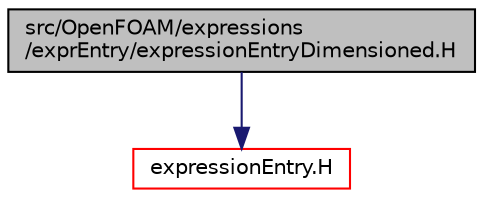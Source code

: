 digraph "src/OpenFOAM/expressions/exprEntry/expressionEntryDimensioned.H"
{
  bgcolor="transparent";
  edge [fontname="Helvetica",fontsize="10",labelfontname="Helvetica",labelfontsize="10"];
  node [fontname="Helvetica",fontsize="10",shape=record];
  Node1 [label="src/OpenFOAM/expressions\l/exprEntry/expressionEntryDimensioned.H",height=0.2,width=0.4,color="black", fillcolor="grey75", style="filled" fontcolor="black"];
  Node1 -> Node2 [color="midnightblue",fontsize="10",style="solid",fontname="Helvetica"];
  Node2 [label="expressionEntry.H",height=0.2,width=0.4,color="red",URL="$expressionEntry_8H.html"];
}
